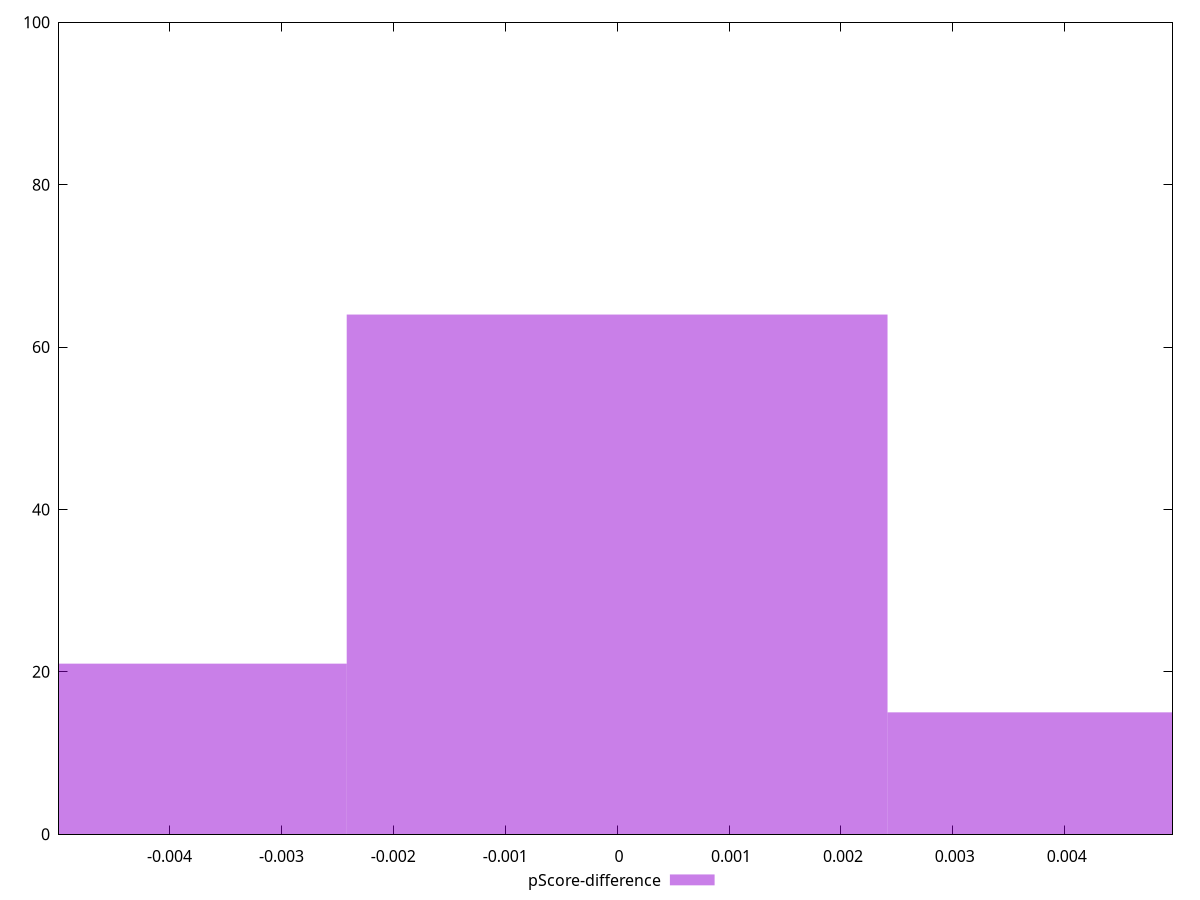 reset

$pScoreDifference <<EOF
-0.00483327599253626 21
0.00483327599253626 15
0 64
EOF

set key outside below
set boxwidth 0.00483327599253626
set xrange [-0.004987901848114928:0.004963463535978652]
set yrange [0:100]
set trange [0:100]
set style fill transparent solid 0.5 noborder
set terminal svg size 640, 490 enhanced background rgb 'white'
set output "report_00019_2021-02-10T18-14-37.922Z//estimated-input-latency/samples/pages/pScore-difference/histogram.svg"

plot $pScoreDifference title "pScore-difference" with boxes

reset
